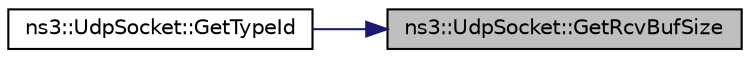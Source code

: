 digraph "ns3::UdpSocket::GetRcvBufSize"
{
 // LATEX_PDF_SIZE
  edge [fontname="Helvetica",fontsize="10",labelfontname="Helvetica",labelfontsize="10"];
  node [fontname="Helvetica",fontsize="10",shape=record];
  rankdir="RL";
  Node1 [label="ns3::UdpSocket::GetRcvBufSize",height=0.2,width=0.4,color="black", fillcolor="grey75", style="filled", fontcolor="black",tooltip="Get the receiving buffer size."];
  Node1 -> Node2 [dir="back",color="midnightblue",fontsize="10",style="solid",fontname="Helvetica"];
  Node2 [label="ns3::UdpSocket::GetTypeId",height=0.2,width=0.4,color="black", fillcolor="white", style="filled",URL="$classns3_1_1_udp_socket.html#ad663eeb166a2cbd11a8717a3d09ed3ab",tooltip="Get the type ID."];
}
